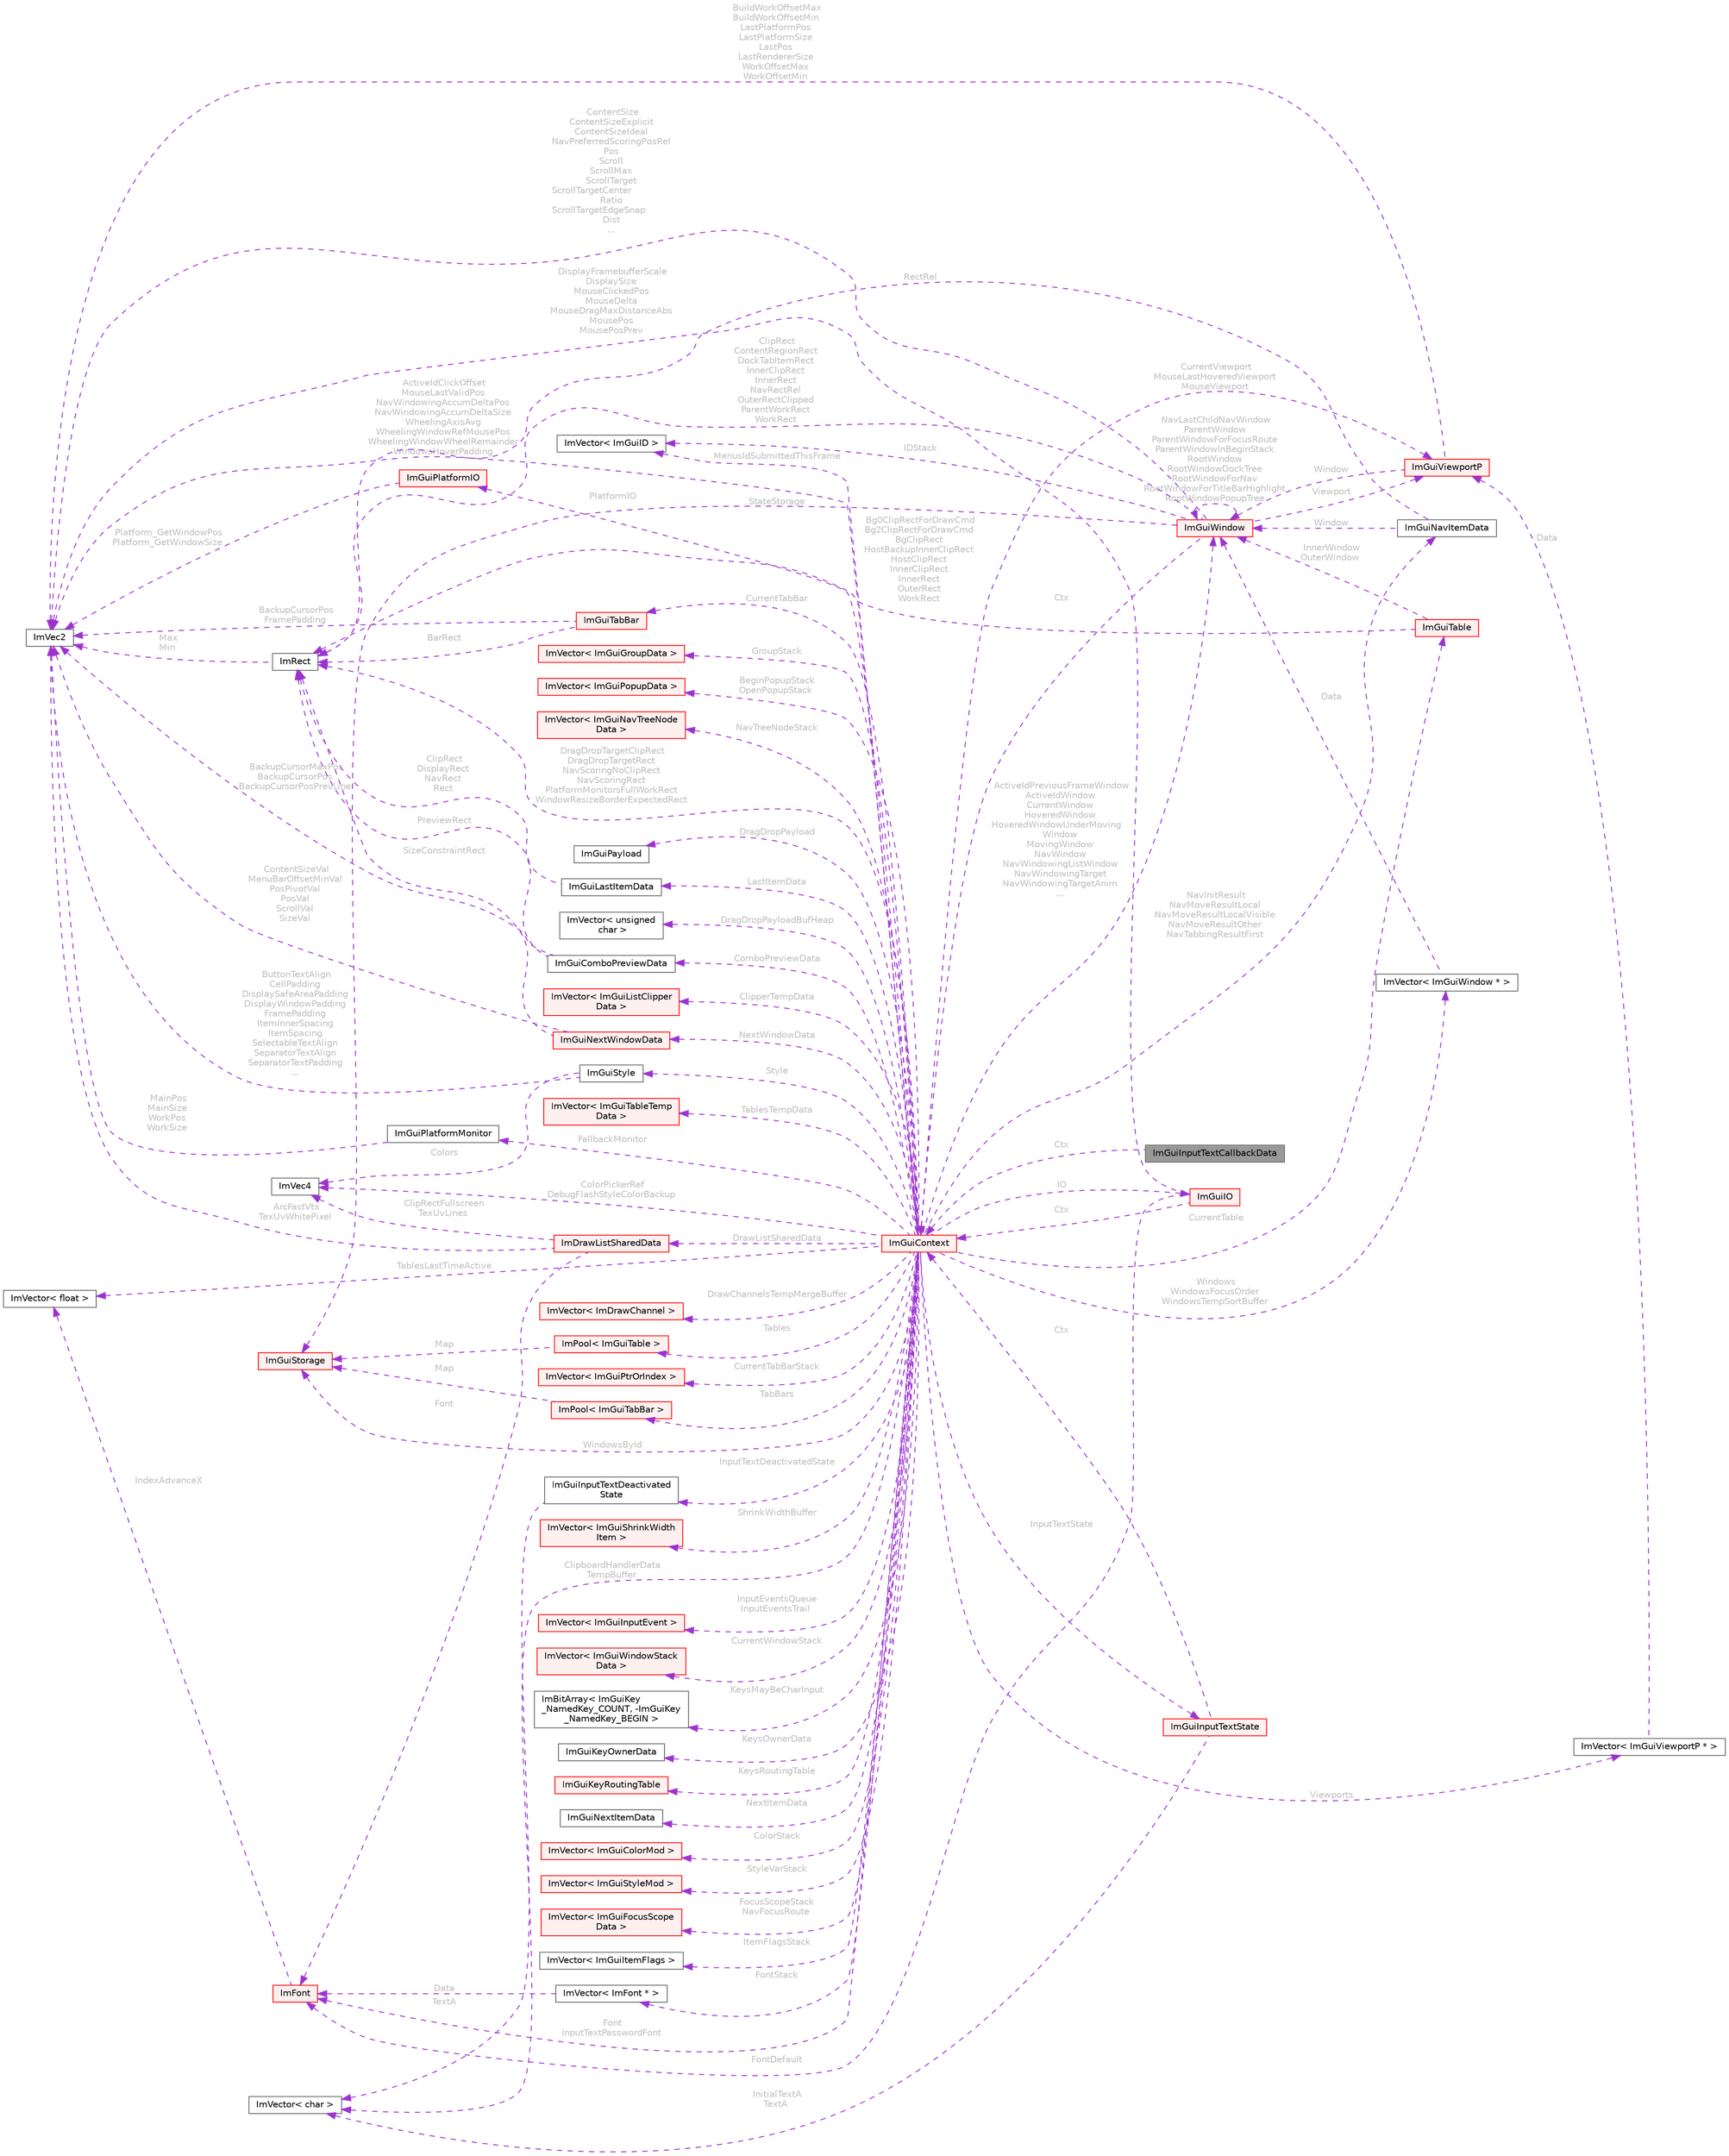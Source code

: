 digraph "ImGuiInputTextCallbackData"
{
 // LATEX_PDF_SIZE
  bgcolor="transparent";
  edge [fontname=Helvetica,fontsize=10,labelfontname=Helvetica,labelfontsize=10];
  node [fontname=Helvetica,fontsize=10,shape=box,height=0.2,width=0.4];
  rankdir="LR";
  Node1 [id="Node000001",label="ImGuiInputTextCallbackData",height=0.2,width=0.4,color="gray40", fillcolor="grey60", style="filled", fontcolor="black",tooltip=" "];
  Node2 -> Node1 [id="edge90_Node000001_Node000002",dir="back",color="darkorchid3",style="dashed",tooltip=" ",label=" Ctx",fontcolor="grey" ];
  Node2 [id="Node000002",label="ImGuiContext",height=0.2,width=0.4,color="red", fillcolor="#FFF0F0", style="filled",URL="$struct_im_gui_context.html",tooltip=" "];
  Node3 -> Node2 [id="edge91_Node000002_Node000003",dir="back",color="darkorchid3",style="dashed",tooltip=" ",label=" IO",fontcolor="grey" ];
  Node3 [id="Node000003",label="ImGuiIO",height=0.2,width=0.4,color="red", fillcolor="#FFF0F0", style="filled",URL="$struct_im_gui_i_o.html",tooltip=" "];
  Node4 -> Node3 [id="edge92_Node000003_Node000004",dir="back",color="darkorchid3",style="dashed",tooltip=" ",label=" DisplayFramebufferScale\nDisplaySize\nMouseClickedPos\nMouseDelta\nMouseDragMaxDistanceAbs\nMousePos\nMousePosPrev",fontcolor="grey" ];
  Node4 [id="Node000004",label="ImVec2",height=0.2,width=0.4,color="gray40", fillcolor="white", style="filled",URL="$struct_im_vec2.html",tooltip=" "];
  Node7 -> Node3 [id="edge93_Node000003_Node000007",dir="back",color="darkorchid3",style="dashed",tooltip=" ",label=" FontDefault",fontcolor="grey" ];
  Node7 [id="Node000007",label="ImFont",height=0.2,width=0.4,color="red", fillcolor="#FFF0F0", style="filled",URL="$struct_im_font.html",tooltip=" "];
  Node8 -> Node7 [id="edge94_Node000007_Node000008",dir="back",color="darkorchid3",style="dashed",tooltip=" ",label=" IndexAdvanceX",fontcolor="grey" ];
  Node8 [id="Node000008",label="ImVector\< float \>",height=0.2,width=0.4,color="gray40", fillcolor="white", style="filled",URL="$struct_im_vector.html",tooltip=" "];
  Node2 -> Node3 [id="edge95_Node000003_Node000002",dir="back",color="darkorchid3",style="dashed",tooltip=" ",label=" Ctx",fontcolor="grey" ];
  Node19 -> Node2 [id="edge96_Node000002_Node000019",dir="back",color="darkorchid3",style="dashed",tooltip=" ",label=" PlatformIO",fontcolor="grey" ];
  Node19 [id="Node000019",label="ImGuiPlatformIO",height=0.2,width=0.4,color="red", fillcolor="#FFF0F0", style="filled",URL="$struct_im_gui_platform_i_o.html",tooltip=" "];
  Node4 -> Node19 [id="edge97_Node000019_Node000004",dir="back",color="darkorchid3",style="dashed",tooltip=" ",label=" Platform_GetWindowPos\nPlatform_GetWindowSize",fontcolor="grey" ];
  Node40 -> Node2 [id="edge98_Node000002_Node000040",dir="back",color="darkorchid3",style="dashed",tooltip=" ",label=" Style",fontcolor="grey" ];
  Node40 [id="Node000040",label="ImGuiStyle",height=0.2,width=0.4,color="gray40", fillcolor="white", style="filled",URL="$struct_im_gui_style.html",tooltip=" "];
  Node4 -> Node40 [id="edge99_Node000040_Node000004",dir="back",color="darkorchid3",style="dashed",tooltip=" ",label=" ButtonTextAlign\nCellPadding\nDisplaySafeAreaPadding\nDisplayWindowPadding\nFramePadding\nItemInnerSpacing\nItemSpacing\nSelectableTextAlign\nSeparatorTextAlign\nSeparatorTextPadding\n...",fontcolor="grey" ];
  Node16 -> Node40 [id="edge100_Node000040_Node000016",dir="back",color="darkorchid3",style="dashed",tooltip=" ",label=" Colors",fontcolor="grey" ];
  Node16 [id="Node000016",label="ImVec4",height=0.2,width=0.4,color="gray40", fillcolor="white", style="filled",URL="$struct_im_vec4.html",tooltip=" "];
  Node7 -> Node2 [id="edge101_Node000002_Node000007",dir="back",color="darkorchid3",style="dashed",tooltip=" ",label=" Font\nInputTextPasswordFont",fontcolor="grey" ];
  Node32 -> Node2 [id="edge102_Node000002_Node000032",dir="back",color="darkorchid3",style="dashed",tooltip=" ",label=" DrawListSharedData",fontcolor="grey" ];
  Node32 [id="Node000032",label="ImDrawListSharedData",height=0.2,width=0.4,color="red", fillcolor="#FFF0F0", style="filled",URL="$struct_im_draw_list_shared_data.html",tooltip=" "];
  Node4 -> Node32 [id="edge103_Node000032_Node000004",dir="back",color="darkorchid3",style="dashed",tooltip=" ",label=" ArcFastVtx\nTexUvWhitePixel",fontcolor="grey" ];
  Node7 -> Node32 [id="edge104_Node000032_Node000007",dir="back",color="darkorchid3",style="dashed",tooltip=" ",label=" Font",fontcolor="grey" ];
  Node16 -> Node32 [id="edge105_Node000032_Node000016",dir="back",color="darkorchid3",style="dashed",tooltip=" ",label=" ClipRectFullscreen\nTexUvLines",fontcolor="grey" ];
  Node41 -> Node2 [id="edge106_Node000002_Node000041",dir="back",color="darkorchid3",style="dashed",tooltip=" ",label=" InputEventsQueue\nInputEventsTrail",fontcolor="grey" ];
  Node41 [id="Node000041",label="ImVector\< ImGuiInputEvent \>",height=0.2,width=0.4,color="red", fillcolor="#FFF0F0", style="filled",URL="$struct_im_vector.html",tooltip=" "];
  Node50 -> Node2 [id="edge107_Node000002_Node000050",dir="back",color="darkorchid3",style="dashed",tooltip=" ",label=" Windows\nWindowsFocusOrder\nWindowsTempSortBuffer",fontcolor="grey" ];
  Node50 [id="Node000050",label="ImVector\< ImGuiWindow * \>",height=0.2,width=0.4,color="gray40", fillcolor="white", style="filled",URL="$struct_im_vector.html",tooltip=" "];
  Node51 -> Node50 [id="edge108_Node000050_Node000051",dir="back",color="darkorchid3",style="dashed",tooltip=" ",label=" Data",fontcolor="grey" ];
  Node51 [id="Node000051",label="ImGuiWindow",height=0.2,width=0.4,color="red", fillcolor="#FFF0F0", style="filled",URL="$struct_im_gui_window.html",tooltip=" "];
  Node2 -> Node51 [id="edge109_Node000051_Node000002",dir="back",color="darkorchid3",style="dashed",tooltip=" ",label=" Ctx",fontcolor="grey" ];
  Node53 -> Node51 [id="edge110_Node000051_Node000053",dir="back",color="darkorchid3",style="dashed",tooltip=" ",label=" Viewport",fontcolor="grey" ];
  Node53 [id="Node000053",label="ImGuiViewportP",height=0.2,width=0.4,color="red", fillcolor="#FFF0F0", style="filled",URL="$struct_im_gui_viewport_p.html",tooltip=" "];
  Node51 -> Node53 [id="edge111_Node000053_Node000051",dir="back",color="darkorchid3",style="dashed",tooltip=" ",label=" Window",fontcolor="grey" ];
  Node4 -> Node53 [id="edge112_Node000053_Node000004",dir="back",color="darkorchid3",style="dashed",tooltip=" ",label=" BuildWorkOffsetMax\nBuildWorkOffsetMin\nLastPlatformPos\nLastPlatformSize\nLastPos\nLastRendererSize\nWorkOffsetMax\nWorkOffsetMin",fontcolor="grey" ];
  Node4 -> Node51 [id="edge113_Node000051_Node000004",dir="back",color="darkorchid3",style="dashed",tooltip=" ",label=" ContentSize\nContentSizeExplicit\nContentSizeIdeal\nNavPreferredScoringPosRel\nPos\nScroll\nScrollMax\nScrollTarget\nScrollTargetCenter\lRatio\nScrollTargetEdgeSnap\lDist\n...",fontcolor="grey" ];
  Node55 -> Node51 [id="edge114_Node000051_Node000055",dir="back",color="darkorchid3",style="dashed",tooltip=" ",label=" IDStack",fontcolor="grey" ];
  Node55 [id="Node000055",label="ImVector\< ImGuiID \>",height=0.2,width=0.4,color="gray40", fillcolor="white", style="filled",URL="$struct_im_vector.html",tooltip=" "];
  Node63 -> Node51 [id="edge115_Node000051_Node000063",dir="back",color="darkorchid3",style="dashed",tooltip=" ",label=" ClipRect\nContentRegionRect\nDockTabItemRect\nInnerClipRect\nInnerRect\nNavRectRel\nOuterRectClipped\nParentWorkRect\nWorkRect",fontcolor="grey" ];
  Node63 [id="Node000063",label="ImRect",height=0.2,width=0.4,color="gray40", fillcolor="white", style="filled",URL="$struct_im_rect.html",tooltip=" "];
  Node4 -> Node63 [id="edge116_Node000063_Node000004",dir="back",color="darkorchid3",style="dashed",tooltip=" ",label=" Max\nMin",fontcolor="grey" ];
  Node59 -> Node51 [id="edge117_Node000051_Node000059",dir="back",color="darkorchid3",style="dashed",tooltip=" ",label=" StateStorage",fontcolor="grey" ];
  Node59 [id="Node000059",label="ImGuiStorage",height=0.2,width=0.4,color="red", fillcolor="#FFF0F0", style="filled",URL="$struct_im_gui_storage.html",tooltip=" "];
  Node51 -> Node51 [id="edge118_Node000051_Node000051",dir="back",color="darkorchid3",style="dashed",tooltip=" ",label=" NavLastChildNavWindow\nParentWindow\nParentWindowForFocusRoute\nParentWindowInBeginStack\nRootWindow\nRootWindowDockTree\nRootWindowForNav\nRootWindowForTitleBarHighlight\nRootWindowPopupTree",fontcolor="grey" ];
  Node75 -> Node2 [id="edge119_Node000002_Node000075",dir="back",color="darkorchid3",style="dashed",tooltip=" ",label=" CurrentWindowStack",fontcolor="grey" ];
  Node75 [id="Node000075",label="ImVector\< ImGuiWindowStack\lData \>",height=0.2,width=0.4,color="red", fillcolor="#FFF0F0", style="filled",URL="$struct_im_vector.html",tooltip=" "];
  Node59 -> Node2 [id="edge120_Node000002_Node000059",dir="back",color="darkorchid3",style="dashed",tooltip=" ",label=" WindowsById",fontcolor="grey" ];
  Node4 -> Node2 [id="edge121_Node000002_Node000004",dir="back",color="darkorchid3",style="dashed",tooltip=" ",label=" ActiveIdClickOffset\nMouseLastValidPos\nNavWindowingAccumDeltaPos\nNavWindowingAccumDeltaSize\nWheelingAxisAvg\nWheelingWindowRefMousePos\nWheelingWindowWheelRemainder\nWindowsHoverPadding",fontcolor="grey" ];
  Node51 -> Node2 [id="edge122_Node000002_Node000051",dir="back",color="darkorchid3",style="dashed",tooltip=" ",label=" ActiveIdPreviousFrameWindow\nActiveIdWindow\nCurrentWindow\nHoveredWindow\nHoveredWindowUnderMoving\lWindow\nMovingWindow\nNavWindow\nNavWindowingListWindow\nNavWindowingTarget\nNavWindowingTargetAnim\n...",fontcolor="grey" ];
  Node79 -> Node2 [id="edge123_Node000002_Node000079",dir="back",color="darkorchid3",style="dashed",tooltip=" ",label=" KeysMayBeCharInput",fontcolor="grey" ];
  Node79 [id="Node000079",label="ImBitArray\< ImGuiKey\l_NamedKey_COUNT, -ImGuiKey\l_NamedKey_BEGIN \>",height=0.2,width=0.4,color="gray40", fillcolor="white", style="filled",URL="$struct_im_bit_array.html",tooltip=" "];
  Node80 -> Node2 [id="edge124_Node000002_Node000080",dir="back",color="darkorchid3",style="dashed",tooltip=" ",label=" KeysOwnerData",fontcolor="grey" ];
  Node80 [id="Node000080",label="ImGuiKeyOwnerData",height=0.2,width=0.4,color="gray40", fillcolor="white", style="filled",URL="$struct_im_gui_key_owner_data.html",tooltip=" "];
  Node81 -> Node2 [id="edge125_Node000002_Node000081",dir="back",color="darkorchid3",style="dashed",tooltip=" ",label=" KeysRoutingTable",fontcolor="grey" ];
  Node81 [id="Node000081",label="ImGuiKeyRoutingTable",height=0.2,width=0.4,color="red", fillcolor="#FFF0F0", style="filled",URL="$struct_im_gui_key_routing_table.html",tooltip=" "];
  Node84 -> Node2 [id="edge126_Node000002_Node000084",dir="back",color="darkorchid3",style="dashed",tooltip=" ",label=" NextItemData",fontcolor="grey" ];
  Node84 [id="Node000084",label="ImGuiNextItemData",height=0.2,width=0.4,color="gray40", fillcolor="white", style="filled",URL="$struct_im_gui_next_item_data.html",tooltip=" "];
  Node77 -> Node2 [id="edge127_Node000002_Node000077",dir="back",color="darkorchid3",style="dashed",tooltip=" ",label=" LastItemData",fontcolor="grey" ];
  Node77 [id="Node000077",label="ImGuiLastItemData",height=0.2,width=0.4,color="gray40", fillcolor="white", style="filled",URL="$struct_im_gui_last_item_data.html",tooltip=" "];
  Node63 -> Node77 [id="edge128_Node000077_Node000063",dir="back",color="darkorchid3",style="dashed",tooltip=" ",label=" ClipRect\nDisplayRect\nNavRect\nRect",fontcolor="grey" ];
  Node85 -> Node2 [id="edge129_Node000002_Node000085",dir="back",color="darkorchid3",style="dashed",tooltip=" ",label=" NextWindowData",fontcolor="grey" ];
  Node85 [id="Node000085",label="ImGuiNextWindowData",height=0.2,width=0.4,color="red", fillcolor="#FFF0F0", style="filled",URL="$struct_im_gui_next_window_data.html",tooltip=" "];
  Node4 -> Node85 [id="edge130_Node000085_Node000004",dir="back",color="darkorchid3",style="dashed",tooltip=" ",label=" ContentSizeVal\nMenuBarOffsetMinVal\nPosPivotVal\nPosVal\nScrollVal\nSizeVal",fontcolor="grey" ];
  Node63 -> Node85 [id="edge131_Node000085_Node000063",dir="back",color="darkorchid3",style="dashed",tooltip=" ",label=" SizeConstraintRect",fontcolor="grey" ];
  Node87 -> Node2 [id="edge132_Node000002_Node000087",dir="back",color="darkorchid3",style="dashed",tooltip=" ",label=" ColorStack",fontcolor="grey" ];
  Node87 [id="Node000087",label="ImVector\< ImGuiColorMod \>",height=0.2,width=0.4,color="red", fillcolor="#FFF0F0", style="filled",URL="$struct_im_vector.html",tooltip=" "];
  Node89 -> Node2 [id="edge133_Node000002_Node000089",dir="back",color="darkorchid3",style="dashed",tooltip=" ",label=" StyleVarStack",fontcolor="grey" ];
  Node89 [id="Node000089",label="ImVector\< ImGuiStyleMod \>",height=0.2,width=0.4,color="red", fillcolor="#FFF0F0", style="filled",URL="$struct_im_vector.html",tooltip=" "];
  Node6 -> Node2 [id="edge134_Node000002_Node000006",dir="back",color="darkorchid3",style="dashed",tooltip=" ",label=" FontStack",fontcolor="grey" ];
  Node6 [id="Node000006",label="ImVector\< ImFont * \>",height=0.2,width=0.4,color="gray40", fillcolor="white", style="filled",URL="$struct_im_vector.html",tooltip=" "];
  Node7 -> Node6 [id="edge135_Node000006_Node000007",dir="back",color="darkorchid3",style="dashed",tooltip=" ",label=" Data",fontcolor="grey" ];
  Node91 -> Node2 [id="edge136_Node000002_Node000091",dir="back",color="darkorchid3",style="dashed",tooltip=" ",label=" FocusScopeStack\nNavFocusRoute",fontcolor="grey" ];
  Node91 [id="Node000091",label="ImVector\< ImGuiFocusScope\lData \>",height=0.2,width=0.4,color="red", fillcolor="#FFF0F0", style="filled",URL="$struct_im_vector.html",tooltip=" "];
  Node93 -> Node2 [id="edge137_Node000002_Node000093",dir="back",color="darkorchid3",style="dashed",tooltip=" ",label=" ItemFlagsStack",fontcolor="grey" ];
  Node93 [id="Node000093",label="ImVector\< ImGuiItemFlags \>",height=0.2,width=0.4,color="gray40", fillcolor="white", style="filled",URL="$struct_im_vector.html",tooltip=" "];
  Node94 -> Node2 [id="edge138_Node000002_Node000094",dir="back",color="darkorchid3",style="dashed",tooltip=" ",label=" GroupStack",fontcolor="grey" ];
  Node94 [id="Node000094",label="ImVector\< ImGuiGroupData \>",height=0.2,width=0.4,color="red", fillcolor="#FFF0F0", style="filled",URL="$struct_im_vector.html",tooltip=" "];
  Node96 -> Node2 [id="edge139_Node000002_Node000096",dir="back",color="darkorchid3",style="dashed",tooltip=" ",label=" BeginPopupStack\nOpenPopupStack",fontcolor="grey" ];
  Node96 [id="Node000096",label="ImVector\< ImGuiPopupData \>",height=0.2,width=0.4,color="red", fillcolor="#FFF0F0", style="filled",URL="$struct_im_vector.html",tooltip=" "];
  Node98 -> Node2 [id="edge140_Node000002_Node000098",dir="back",color="darkorchid3",style="dashed",tooltip=" ",label=" NavTreeNodeStack",fontcolor="grey" ];
  Node98 [id="Node000098",label="ImVector\< ImGuiNavTreeNode\lData \>",height=0.2,width=0.4,color="red", fillcolor="#FFF0F0", style="filled",URL="$struct_im_vector.html",tooltip=" "];
  Node100 -> Node2 [id="edge141_Node000002_Node000100",dir="back",color="darkorchid3",style="dashed",tooltip=" ",label=" Viewports",fontcolor="grey" ];
  Node100 [id="Node000100",label="ImVector\< ImGuiViewportP * \>",height=0.2,width=0.4,color="gray40", fillcolor="white", style="filled",URL="$struct_im_vector.html",tooltip=" "];
  Node53 -> Node100 [id="edge142_Node000100_Node000053",dir="back",color="darkorchid3",style="dashed",tooltip=" ",label=" Data",fontcolor="grey" ];
  Node53 -> Node2 [id="edge143_Node000002_Node000053",dir="back",color="darkorchid3",style="dashed",tooltip=" ",label=" CurrentViewport\nMouseLastHoveredViewport\nMouseViewport",fontcolor="grey" ];
  Node21 -> Node2 [id="edge144_Node000002_Node000021",dir="back",color="darkorchid3",style="dashed",tooltip=" ",label=" FallbackMonitor",fontcolor="grey" ];
  Node21 [id="Node000021",label="ImGuiPlatformMonitor",height=0.2,width=0.4,color="gray40", fillcolor="white", style="filled",URL="$struct_im_gui_platform_monitor.html",tooltip=" "];
  Node4 -> Node21 [id="edge145_Node000021_Node000004",dir="back",color="darkorchid3",style="dashed",tooltip=" ",label=" MainPos\nMainSize\nWorkPos\nWorkSize",fontcolor="grey" ];
  Node63 -> Node2 [id="edge146_Node000002_Node000063",dir="back",color="darkorchid3",style="dashed",tooltip=" ",label=" DragDropTargetClipRect\nDragDropTargetRect\nNavScoringNoClipRect\nNavScoringRect\nPlatformMonitorsFullWorkRect\nWindowResizeBorderExpectedRect",fontcolor="grey" ];
  Node101 -> Node2 [id="edge147_Node000002_Node000101",dir="back",color="darkorchid3",style="dashed",tooltip=" ",label=" NavInitResult\nNavMoveResultLocal\nNavMoveResultLocalVisible\nNavMoveResultOther\nNavTabbingResultFirst",fontcolor="grey" ];
  Node101 [id="Node000101",label="ImGuiNavItemData",height=0.2,width=0.4,color="gray40", fillcolor="white", style="filled",URL="$struct_im_gui_nav_item_data.html",tooltip=" "];
  Node51 -> Node101 [id="edge148_Node000101_Node000051",dir="back",color="darkorchid3",style="dashed",tooltip=" ",label=" Window",fontcolor="grey" ];
  Node63 -> Node101 [id="edge149_Node000101_Node000063",dir="back",color="darkorchid3",style="dashed",tooltip=" ",label=" RectRel",fontcolor="grey" ];
  Node102 -> Node2 [id="edge150_Node000002_Node000102",dir="back",color="darkorchid3",style="dashed",tooltip=" ",label=" DragDropPayload",fontcolor="grey" ];
  Node102 [id="Node000102",label="ImGuiPayload",height=0.2,width=0.4,color="gray40", fillcolor="white", style="filled",URL="$struct_im_gui_payload.html",tooltip=" "];
  Node103 -> Node2 [id="edge151_Node000002_Node000103",dir="back",color="darkorchid3",style="dashed",tooltip=" ",label=" DragDropPayloadBufHeap",fontcolor="grey" ];
  Node103 [id="Node000103",label="ImVector\< unsigned\l char \>",height=0.2,width=0.4,color="gray40", fillcolor="white", style="filled",URL="$struct_im_vector.html",tooltip=" "];
  Node104 -> Node2 [id="edge152_Node000002_Node000104",dir="back",color="darkorchid3",style="dashed",tooltip=" ",label=" ClipperTempData",fontcolor="grey" ];
  Node104 [id="Node000104",label="ImVector\< ImGuiListClipper\lData \>",height=0.2,width=0.4,color="red", fillcolor="#FFF0F0", style="filled",URL="$struct_im_vector.html",tooltip=" "];
  Node109 -> Node2 [id="edge153_Node000002_Node000109",dir="back",color="darkorchid3",style="dashed",tooltip=" ",label=" CurrentTable",fontcolor="grey" ];
  Node109 [id="Node000109",label="ImGuiTable",height=0.2,width=0.4,color="red", fillcolor="#FFF0F0", style="filled",URL="$struct_im_gui_table.html",tooltip=" "];
  Node63 -> Node109 [id="edge154_Node000109_Node000063",dir="back",color="darkorchid3",style="dashed",tooltip=" ",label=" Bg0ClipRectForDrawCmd\nBg2ClipRectForDrawCmd\nBgClipRect\nHostBackupInnerClipRect\nHostClipRect\nInnerClipRect\nInnerRect\nOuterRect\nWorkRect",fontcolor="grey" ];
  Node51 -> Node109 [id="edge155_Node000109_Node000051",dir="back",color="darkorchid3",style="dashed",tooltip=" ",label=" InnerWindow\nOuterWindow",fontcolor="grey" ];
  Node121 -> Node2 [id="edge156_Node000002_Node000121",dir="back",color="darkorchid3",style="dashed",tooltip=" ",label=" TablesTempData",fontcolor="grey" ];
  Node121 [id="Node000121",label="ImVector\< ImGuiTableTemp\lData \>",height=0.2,width=0.4,color="red", fillcolor="#FFF0F0", style="filled",URL="$struct_im_vector.html",tooltip=" "];
  Node122 -> Node2 [id="edge157_Node000002_Node000122",dir="back",color="darkorchid3",style="dashed",tooltip=" ",label=" Tables",fontcolor="grey" ];
  Node122 [id="Node000122",label="ImPool\< ImGuiTable \>",height=0.2,width=0.4,color="red", fillcolor="#FFF0F0", style="filled",URL="$struct_im_pool.html",tooltip=" "];
  Node59 -> Node122 [id="edge158_Node000122_Node000059",dir="back",color="darkorchid3",style="dashed",tooltip=" ",label=" Map",fontcolor="grey" ];
  Node8 -> Node2 [id="edge159_Node000002_Node000008",dir="back",color="darkorchid3",style="dashed",tooltip=" ",label=" TablesLastTimeActive",fontcolor="grey" ];
  Node38 -> Node2 [id="edge160_Node000002_Node000038",dir="back",color="darkorchid3",style="dashed",tooltip=" ",label=" DrawChannelsTempMergeBuffer",fontcolor="grey" ];
  Node38 [id="Node000038",label="ImVector\< ImDrawChannel \>",height=0.2,width=0.4,color="red", fillcolor="#FFF0F0", style="filled",URL="$struct_im_vector.html",tooltip=" "];
  Node70 -> Node2 [id="edge161_Node000002_Node000070",dir="back",color="darkorchid3",style="dashed",tooltip=" ",label=" CurrentTabBar",fontcolor="grey" ];
  Node70 [id="Node000070",label="ImGuiTabBar",height=0.2,width=0.4,color="red", fillcolor="#FFF0F0", style="filled",URL="$struct_im_gui_tab_bar.html",tooltip=" "];
  Node63 -> Node70 [id="edge162_Node000070_Node000063",dir="back",color="darkorchid3",style="dashed",tooltip=" ",label=" BarRect",fontcolor="grey" ];
  Node4 -> Node70 [id="edge163_Node000070_Node000004",dir="back",color="darkorchid3",style="dashed",tooltip=" ",label=" BackupCursorPos\nFramePadding",fontcolor="grey" ];
  Node124 -> Node2 [id="edge164_Node000002_Node000124",dir="back",color="darkorchid3",style="dashed",tooltip=" ",label=" TabBars",fontcolor="grey" ];
  Node124 [id="Node000124",label="ImPool\< ImGuiTabBar \>",height=0.2,width=0.4,color="red", fillcolor="#FFF0F0", style="filled",URL="$struct_im_pool.html",tooltip=" "];
  Node59 -> Node124 [id="edge165_Node000124_Node000059",dir="back",color="darkorchid3",style="dashed",tooltip=" ",label=" Map",fontcolor="grey" ];
  Node126 -> Node2 [id="edge166_Node000002_Node000126",dir="back",color="darkorchid3",style="dashed",tooltip=" ",label=" CurrentTabBarStack",fontcolor="grey" ];
  Node126 [id="Node000126",label="ImVector\< ImGuiPtrOrIndex \>",height=0.2,width=0.4,color="red", fillcolor="#FFF0F0", style="filled",URL="$struct_im_vector.html",tooltip=" "];
  Node128 -> Node2 [id="edge167_Node000002_Node000128",dir="back",color="darkorchid3",style="dashed",tooltip=" ",label=" ShrinkWidthBuffer",fontcolor="grey" ];
  Node128 [id="Node000128",label="ImVector\< ImGuiShrinkWidth\lItem \>",height=0.2,width=0.4,color="red", fillcolor="#FFF0F0", style="filled",URL="$struct_im_vector.html",tooltip=" "];
  Node130 -> Node2 [id="edge168_Node000002_Node000130",dir="back",color="darkorchid3",style="dashed",tooltip=" ",label=" InputTextState",fontcolor="grey" ];
  Node130 [id="Node000130",label="ImGuiInputTextState",height=0.2,width=0.4,color="red", fillcolor="#FFF0F0", style="filled",URL="$struct_im_gui_input_text_state.html",tooltip=" "];
  Node2 -> Node130 [id="edge169_Node000130_Node000002",dir="back",color="darkorchid3",style="dashed",tooltip=" ",label=" Ctx",fontcolor="grey" ];
  Node74 -> Node130 [id="edge170_Node000130_Node000074",dir="back",color="darkorchid3",style="dashed",tooltip=" ",label=" InitialTextA\nTextA",fontcolor="grey" ];
  Node74 [id="Node000074",label="ImVector\< char \>",height=0.2,width=0.4,color="gray40", fillcolor="white", style="filled",URL="$struct_im_vector.html",tooltip=" "];
  Node131 -> Node2 [id="edge171_Node000002_Node000131",dir="back",color="darkorchid3",style="dashed",tooltip=" ",label=" InputTextDeactivatedState",fontcolor="grey" ];
  Node131 [id="Node000131",label="ImGuiInputTextDeactivated\lState",height=0.2,width=0.4,color="gray40", fillcolor="white", style="filled",URL="$struct_im_gui_input_text_deactivated_state.html",tooltip=" "];
  Node74 -> Node131 [id="edge172_Node000131_Node000074",dir="back",color="darkorchid3",style="dashed",tooltip=" ",label=" TextA",fontcolor="grey" ];
  Node16 -> Node2 [id="edge173_Node000002_Node000016",dir="back",color="darkorchid3",style="dashed",tooltip=" ",label=" ColorPickerRef\nDebugFlashStyleColorBackup",fontcolor="grey" ];
  Node132 -> Node2 [id="edge174_Node000002_Node000132",dir="back",color="darkorchid3",style="dashed",tooltip=" ",label=" ComboPreviewData",fontcolor="grey" ];
  Node132 [id="Node000132",label="ImGuiComboPreviewData",height=0.2,width=0.4,color="gray40", fillcolor="white", style="filled",URL="$struct_im_gui_combo_preview_data.html",tooltip=" "];
  Node63 -> Node132 [id="edge175_Node000132_Node000063",dir="back",color="darkorchid3",style="dashed",tooltip=" ",label=" PreviewRect",fontcolor="grey" ];
  Node4 -> Node132 [id="edge176_Node000132_Node000004",dir="back",color="darkorchid3",style="dashed",tooltip=" ",label=" BackupCursorMaxPos\nBackupCursorPos\nBackupCursorPosPrevLine",fontcolor="grey" ];
  Node74 -> Node2 [id="edge177_Node000002_Node000074",dir="back",color="darkorchid3",style="dashed",tooltip=" ",label=" ClipboardHandlerData\nTempBuffer",fontcolor="grey" ];
  Node55 -> Node2 [id="edge178_Node000002_Node000055",dir="back",color="darkorchid3",style="dashed",tooltip=" ",label=" MenusIdSubmittedThisFrame",fontcolor="grey" ];
}
